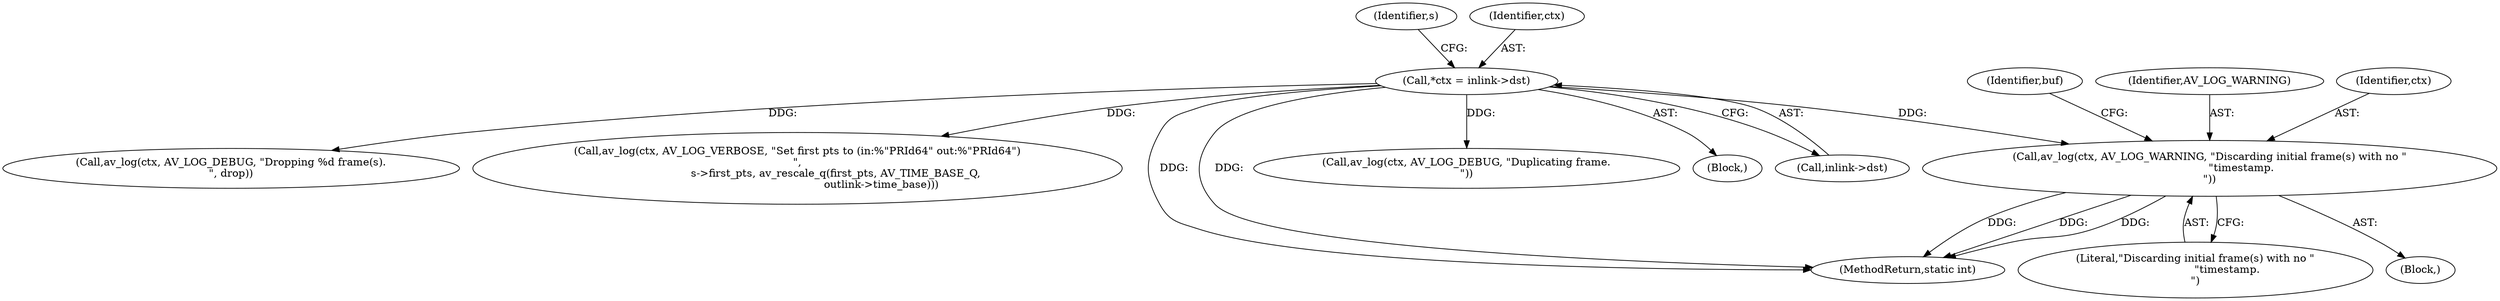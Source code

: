 digraph "0_FFmpeg_cdd5df8189ff1537f7abe8defe971f80602cc2d2@pointer" {
"1000234" [label="(Call,av_log(ctx, AV_LOG_WARNING, \"Discarding initial frame(s) with no \"\n                   \"timestamp.\n\"))"];
"1000111" [label="(Call,*ctx = inlink->dst)"];
"1000233" [label="(Block,)"];
"1000234" [label="(Call,av_log(ctx, AV_LOG_WARNING, \"Discarding initial frame(s) with no \"\n                   \"timestamp.\n\"))"];
"1000237" [label="(Literal,\"Discarding initial frame(s) with no \"\n                   \"timestamp.\n\")"];
"1000111" [label="(Call,*ctx = inlink->dst)"];
"1000109" [label="(Block,)"];
"1000113" [label="(Call,inlink->dst)"];
"1000118" [label="(Identifier,s)"];
"1000302" [label="(Call,av_log(ctx, AV_LOG_DEBUG, \"Dropping %d frame(s).\n\", drop))"];
"1000240" [label="(Identifier,buf)"];
"1000206" [label="(Call,av_log(ctx, AV_LOG_VERBOSE, \"Set first pts to (in:%\"PRId64\" out:%\"PRId64\")\n\",\n                       s->first_pts, av_rescale_q(first_pts, AV_TIME_BASE_Q,\n                                                  outlink->time_base)))"];
"1000236" [label="(Identifier,AV_LOG_WARNING)"];
"1000112" [label="(Identifier,ctx)"];
"1000477" [label="(MethodReturn,static int)"];
"1000375" [label="(Call,av_log(ctx, AV_LOG_DEBUG, \"Duplicating frame.\n\"))"];
"1000235" [label="(Identifier,ctx)"];
"1000234" -> "1000233"  [label="AST: "];
"1000234" -> "1000237"  [label="CFG: "];
"1000235" -> "1000234"  [label="AST: "];
"1000236" -> "1000234"  [label="AST: "];
"1000237" -> "1000234"  [label="AST: "];
"1000240" -> "1000234"  [label="CFG: "];
"1000234" -> "1000477"  [label="DDG: "];
"1000234" -> "1000477"  [label="DDG: "];
"1000234" -> "1000477"  [label="DDG: "];
"1000111" -> "1000234"  [label="DDG: "];
"1000111" -> "1000109"  [label="AST: "];
"1000111" -> "1000113"  [label="CFG: "];
"1000112" -> "1000111"  [label="AST: "];
"1000113" -> "1000111"  [label="AST: "];
"1000118" -> "1000111"  [label="CFG: "];
"1000111" -> "1000477"  [label="DDG: "];
"1000111" -> "1000477"  [label="DDG: "];
"1000111" -> "1000206"  [label="DDG: "];
"1000111" -> "1000302"  [label="DDG: "];
"1000111" -> "1000375"  [label="DDG: "];
}
